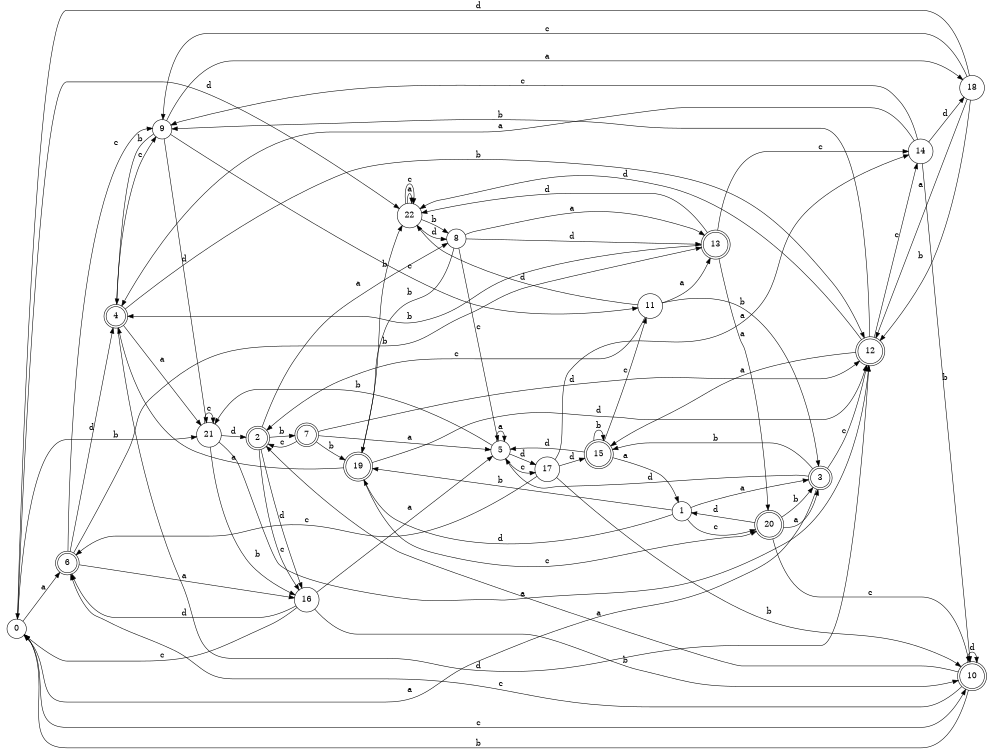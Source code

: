 digraph n19_6 {
__start0 [label="" shape="none"];

rankdir=LR;
size="8,5";

s0 [style="filled", color="black", fillcolor="white" shape="circle", label="0"];
s1 [style="filled", color="black", fillcolor="white" shape="circle", label="1"];
s2 [style="rounded,filled", color="black", fillcolor="white" shape="doublecircle", label="2"];
s3 [style="rounded,filled", color="black", fillcolor="white" shape="doublecircle", label="3"];
s4 [style="rounded,filled", color="black", fillcolor="white" shape="doublecircle", label="4"];
s5 [style="filled", color="black", fillcolor="white" shape="circle", label="5"];
s6 [style="rounded,filled", color="black", fillcolor="white" shape="doublecircle", label="6"];
s7 [style="rounded,filled", color="black", fillcolor="white" shape="doublecircle", label="7"];
s8 [style="filled", color="black", fillcolor="white" shape="circle", label="8"];
s9 [style="filled", color="black", fillcolor="white" shape="circle", label="9"];
s10 [style="rounded,filled", color="black", fillcolor="white" shape="doublecircle", label="10"];
s11 [style="filled", color="black", fillcolor="white" shape="circle", label="11"];
s12 [style="rounded,filled", color="black", fillcolor="white" shape="doublecircle", label="12"];
s13 [style="rounded,filled", color="black", fillcolor="white" shape="doublecircle", label="13"];
s14 [style="filled", color="black", fillcolor="white" shape="circle", label="14"];
s15 [style="rounded,filled", color="black", fillcolor="white" shape="doublecircle", label="15"];
s16 [style="filled", color="black", fillcolor="white" shape="circle", label="16"];
s17 [style="filled", color="black", fillcolor="white" shape="circle", label="17"];
s18 [style="filled", color="black", fillcolor="white" shape="circle", label="18"];
s19 [style="rounded,filled", color="black", fillcolor="white" shape="doublecircle", label="19"];
s20 [style="rounded,filled", color="black", fillcolor="white" shape="doublecircle", label="20"];
s21 [style="filled", color="black", fillcolor="white" shape="circle", label="21"];
s22 [style="filled", color="black", fillcolor="white" shape="circle", label="22"];
s0 -> s6 [label="a"];
s0 -> s21 [label="b"];
s0 -> s10 [label="c"];
s0 -> s22 [label="d"];
s1 -> s3 [label="a"];
s1 -> s19 [label="b"];
s1 -> s20 [label="c"];
s1 -> s19 [label="d"];
s2 -> s8 [label="a"];
s2 -> s7 [label="b"];
s2 -> s16 [label="c"];
s2 -> s16 [label="d"];
s3 -> s0 [label="a"];
s3 -> s15 [label="b"];
s3 -> s12 [label="c"];
s3 -> s5 [label="d"];
s4 -> s21 [label="a"];
s4 -> s12 [label="b"];
s4 -> s9 [label="c"];
s4 -> s12 [label="d"];
s5 -> s5 [label="a"];
s5 -> s21 [label="b"];
s5 -> s17 [label="c"];
s5 -> s17 [label="d"];
s6 -> s16 [label="a"];
s6 -> s13 [label="b"];
s6 -> s9 [label="c"];
s6 -> s4 [label="d"];
s7 -> s5 [label="a"];
s7 -> s19 [label="b"];
s7 -> s2 [label="c"];
s7 -> s12 [label="d"];
s8 -> s13 [label="a"];
s8 -> s19 [label="b"];
s8 -> s5 [label="c"];
s8 -> s13 [label="d"];
s9 -> s18 [label="a"];
s9 -> s4 [label="b"];
s9 -> s11 [label="c"];
s9 -> s21 [label="d"];
s10 -> s2 [label="a"];
s10 -> s0 [label="b"];
s10 -> s6 [label="c"];
s10 -> s10 [label="d"];
s11 -> s13 [label="a"];
s11 -> s3 [label="b"];
s11 -> s2 [label="c"];
s11 -> s22 [label="d"];
s12 -> s15 [label="a"];
s12 -> s9 [label="b"];
s12 -> s14 [label="c"];
s12 -> s22 [label="d"];
s13 -> s20 [label="a"];
s13 -> s4 [label="b"];
s13 -> s14 [label="c"];
s13 -> s22 [label="d"];
s14 -> s4 [label="a"];
s14 -> s10 [label="b"];
s14 -> s9 [label="c"];
s14 -> s18 [label="d"];
s15 -> s1 [label="a"];
s15 -> s15 [label="b"];
s15 -> s11 [label="c"];
s15 -> s5 [label="d"];
s16 -> s5 [label="a"];
s16 -> s10 [label="b"];
s16 -> s0 [label="c"];
s16 -> s6 [label="d"];
s17 -> s14 [label="a"];
s17 -> s10 [label="b"];
s17 -> s6 [label="c"];
s17 -> s15 [label="d"];
s18 -> s12 [label="a"];
s18 -> s12 [label="b"];
s18 -> s9 [label="c"];
s18 -> s0 [label="d"];
s19 -> s4 [label="a"];
s19 -> s22 [label="b"];
s19 -> s20 [label="c"];
s19 -> s12 [label="d"];
s20 -> s3 [label="a"];
s20 -> s3 [label="b"];
s20 -> s10 [label="c"];
s20 -> s1 [label="d"];
s21 -> s12 [label="a"];
s21 -> s16 [label="b"];
s21 -> s21 [label="c"];
s21 -> s2 [label="d"];
s22 -> s22 [label="a"];
s22 -> s8 [label="b"];
s22 -> s22 [label="c"];
s22 -> s8 [label="d"];

}